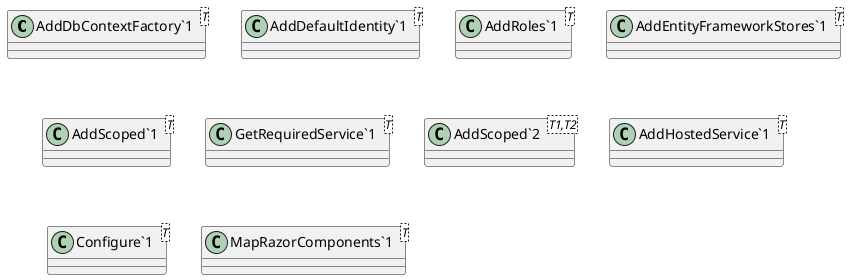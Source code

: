 @startuml
class "AddDbContextFactory`1"<T> {
}
class "AddDefaultIdentity`1"<T> {
}
class "AddRoles`1"<T> {
}
class "AddEntityFrameworkStores`1"<T> {
}
class "AddScoped`1"<T> {
}
class "GetRequiredService`1"<T> {
}
class "AddScoped`2"<T1,T2> {
}
class "AddHostedService`1"<T> {
}
class "Configure`1"<T> {
}
class "MapRazorComponents`1"<T> {
}
@enduml
